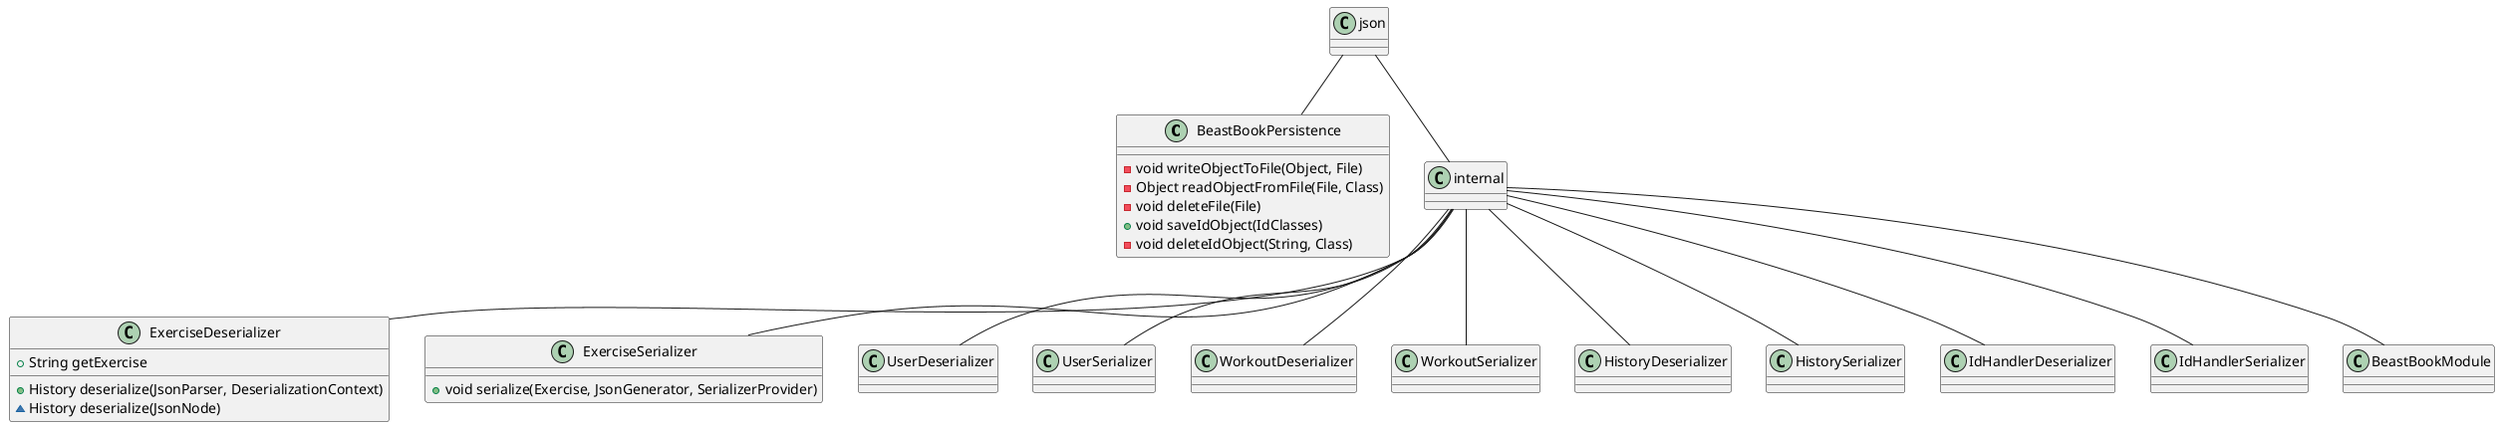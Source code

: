 @startuml Json Diagram
class BeastBookPersistence {
  -void writeObjectToFile(Object, File)
  -Object readObjectFromFile(File, Class)
  -void deleteFile(File)
  +void saveIdObject(IdClasses)
  -void deleteIdObject(String, Class)
}

class ExerciseDeserializer {
  +History deserialize(JsonParser, DeserializationContext)
  ~History deserialize(JsonNode)
  +String getExercise
}

class ExerciseSerializer {
  +void serialize(Exercise, JsonGenerator, SerializerProvider)
}

class UserDeserializer {
}

class UserSerializer {
}

class WorkoutDeserializer {
}

class WorkoutSerializer {
}

class HistoryDeserializer {
}

class HistorySerializer {
}

class IdHandlerDeserializer {
}

class IdHandlerSerializer {
}

class BeastBookModule {

}

json -- internal
internal -- ExerciseDeserializer
internal -- ExerciseSerializer
internal -- UserDeserializer
internal -- UserSerializer
internal -- WorkoutDeserializer
internal -- WorkoutSerializer
internal -- HistoryDeserializer
internal -- HistorySerializer
internal -- IdHandlerDeserializer
internal -- IdHandlerSerializer
internal -- BeastBookModule
json -- BeastBookPersistence
@enduml